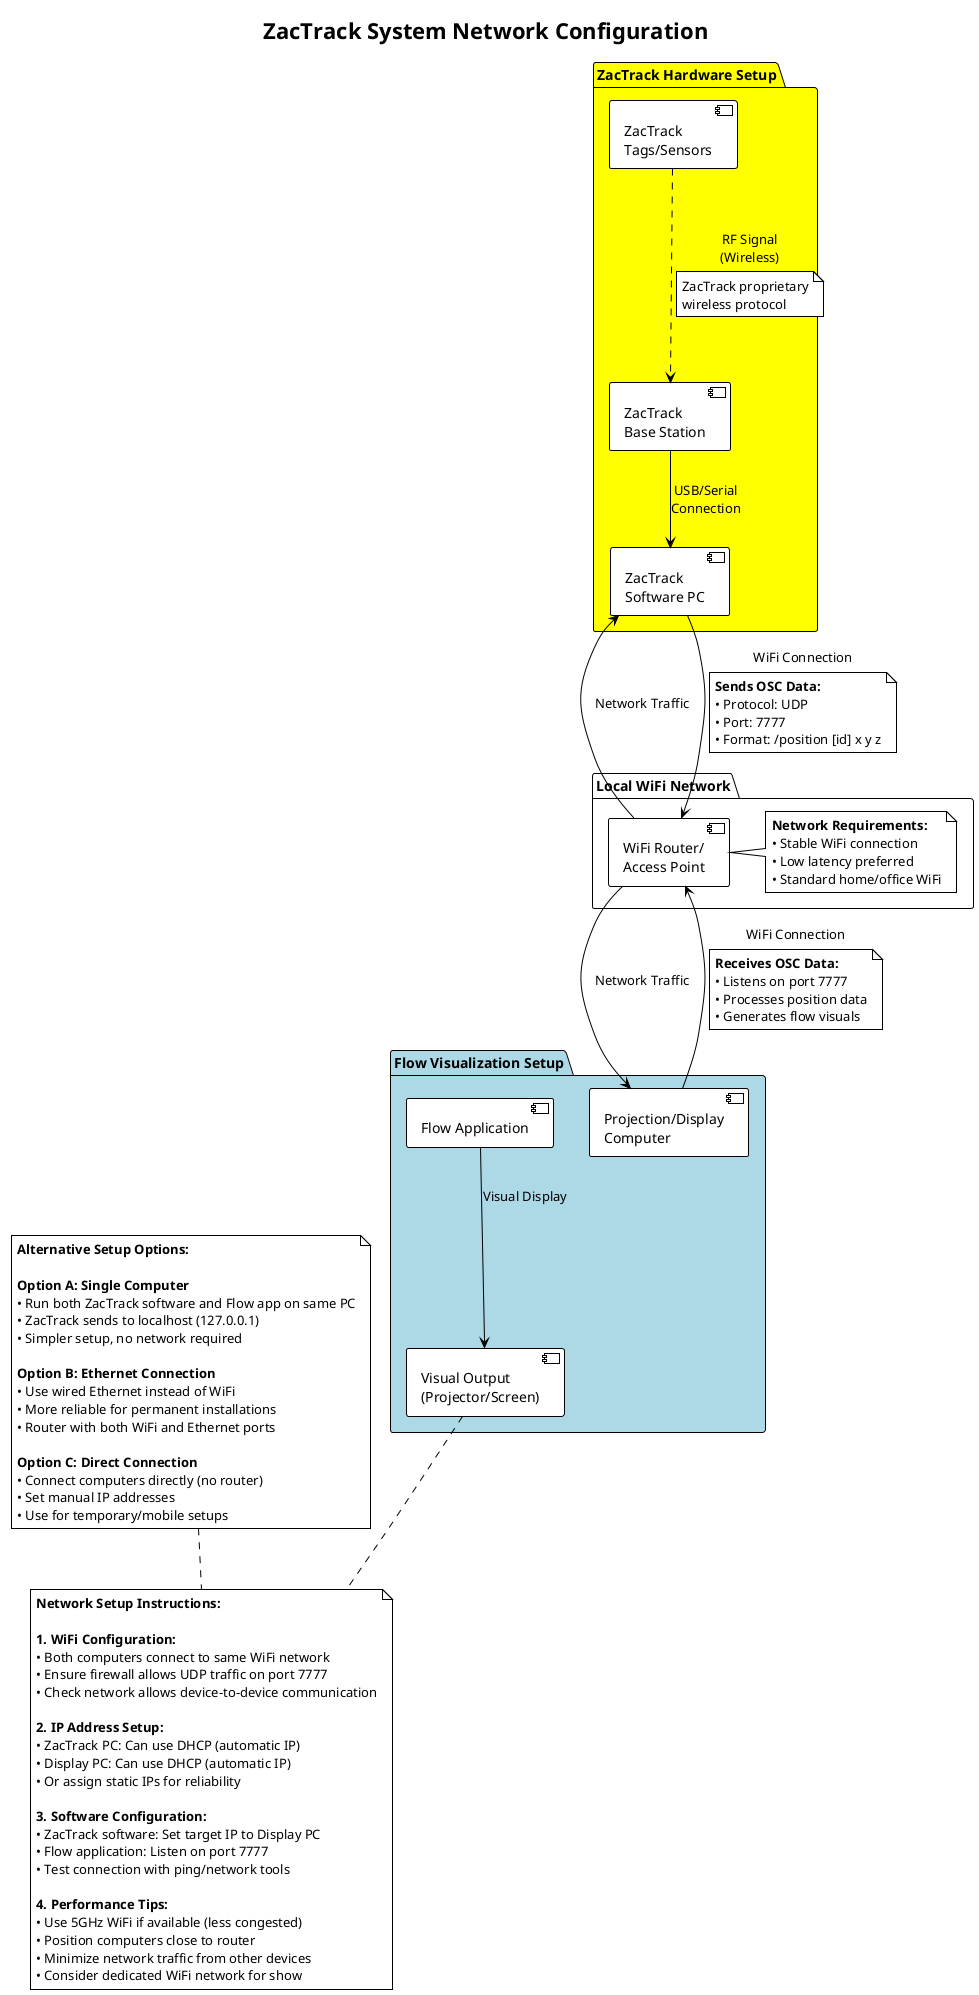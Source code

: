 @startuml ZacTrack Network Setup - WiFi Connection
!theme plain
title ZacTrack System Network Configuration

' Define network components
package "Local WiFi Network" {
  [WiFi Router/\nAccess Point] as Router
  note right of Router
    **Network Requirements:**
    • Stable WiFi connection
    • Low latency preferred
    • Standard home/office WiFi
  end note
}

package "ZacTrack Hardware Setup" #yellow {
  [ZacTrack\nBase Station] as BaseStation
  [ZacTrack\nSoftware PC] as ZacTrackPC
  [ZacTrack\nTags/Sensors] as Tags
}

package "Flow Visualization Setup" #LightBlue {
  [Projection/Display\nComputer] as DisplayPC
  [Flow Application] as FlowApp
  [Visual Output\n(Projector/Screen)] as Output
}

' Physical connections
Tags -.-> BaseStation : "RF Signal\n(Wireless)"
note on link
  ZacTrack proprietary
  wireless protocol
end note

BaseStation --> ZacTrackPC : "USB/Serial\nConnection"

' Network connections
ZacTrackPC --> Router : "WiFi Connection"
note on link
  **Sends OSC Data:**
  • Protocol: UDP
  • Port: 7777
  • Format: /position [id] x y z
end note

DisplayPC --> Router : "WiFi Connection"
note on link
  **Receives OSC Data:**
  • Listens on port 7777
  • Processes position data
  • Generates flow visuals
end note

Router --> ZacTrackPC : "Network Traffic"
Router --> DisplayPC : "Network Traffic"

FlowApp --> Output : "Visual Display"

' Network details
note bottom
  **Network Setup Instructions:**
  
  **1. WiFi Configuration:**
  • Both computers connect to same WiFi network
  • Ensure firewall allows UDP traffic on port 7777
  • Check network allows device-to-device communication
  
  **2. IP Address Setup:**
  • ZacTrack PC: Can use DHCP (automatic IP)
  • Display PC: Can use DHCP (automatic IP)
  • Or assign static IPs for reliability
  
  **3. Software Configuration:**
  • ZacTrack software: Set target IP to Display PC
  • Flow application: Listen on port 7777
  • Test connection with ping/network tools
  
  **4. Performance Tips:**
  • Use 5GHz WiFi if available (less congested)
  • Position computers close to router
  • Minimize network traffic from other devices
  • Consider dedicated WiFi network for show
end note

' Alternative setup
note top
  **Alternative Setup Options:**
  
  **Option A: Single Computer**
  • Run both ZacTrack software and Flow app on same PC
  • ZacTrack sends to localhost (127.0.0.1)
  • Simpler setup, no network required
  
  **Option B: Ethernet Connection**
  • Use wired Ethernet instead of WiFi
  • More reliable for permanent installations
  • Router with both WiFi and Ethernet ports
  
  **Option C: Direct Connection**
  • Connect computers directly (no router)
  • Set manual IP addresses
  • Use for temporary/mobile setups
end note

@enduml